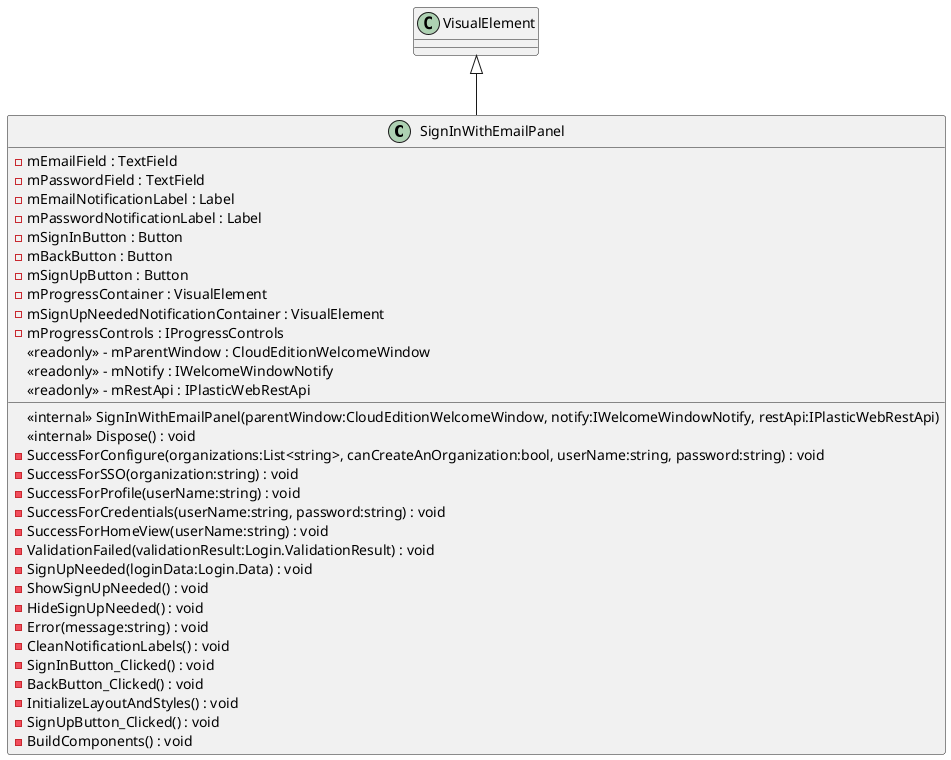 @startuml
class SignInWithEmailPanel {
    <<internal>> SignInWithEmailPanel(parentWindow:CloudEditionWelcomeWindow, notify:IWelcomeWindowNotify, restApi:IPlasticWebRestApi)
    <<internal>> Dispose() : void
    - SuccessForConfigure(organizations:List<string>, canCreateAnOrganization:bool, userName:string, password:string) : void
    - SuccessForSSO(organization:string) : void
    - SuccessForProfile(userName:string) : void
    - SuccessForCredentials(userName:string, password:string) : void
    - SuccessForHomeView(userName:string) : void
    - ValidationFailed(validationResult:Login.ValidationResult) : void
    - SignUpNeeded(loginData:Login.Data) : void
    - ShowSignUpNeeded() : void
    - HideSignUpNeeded() : void
    - Error(message:string) : void
    - CleanNotificationLabels() : void
    - SignInButton_Clicked() : void
    - BackButton_Clicked() : void
    - InitializeLayoutAndStyles() : void
    - SignUpButton_Clicked() : void
    - BuildComponents() : void
    - mEmailField : TextField
    - mPasswordField : TextField
    - mEmailNotificationLabel : Label
    - mPasswordNotificationLabel : Label
    - mSignInButton : Button
    - mBackButton : Button
    - mSignUpButton : Button
    - mProgressContainer : VisualElement
    - mSignUpNeededNotificationContainer : VisualElement
    - mProgressControls : IProgressControls
    <<readonly>> - mParentWindow : CloudEditionWelcomeWindow
    <<readonly>> - mNotify : IWelcomeWindowNotify
    <<readonly>> - mRestApi : IPlasticWebRestApi
}
VisualElement <|-- SignInWithEmailPanel
@enduml
